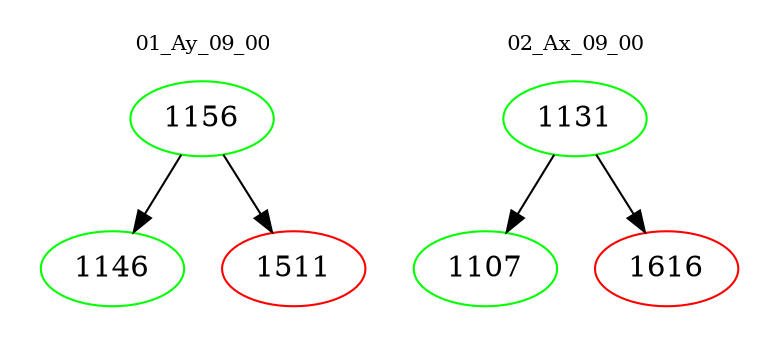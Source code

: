 digraph{
subgraph cluster_0 {
color = white
label = "01_Ay_09_00";
fontsize=10;
T0_1156 [label="1156", color="green"]
T0_1156 -> T0_1146 [color="black"]
T0_1146 [label="1146", color="green"]
T0_1156 -> T0_1511 [color="black"]
T0_1511 [label="1511", color="red"]
}
subgraph cluster_1 {
color = white
label = "02_Ax_09_00";
fontsize=10;
T1_1131 [label="1131", color="green"]
T1_1131 -> T1_1107 [color="black"]
T1_1107 [label="1107", color="green"]
T1_1131 -> T1_1616 [color="black"]
T1_1616 [label="1616", color="red"]
}
}
